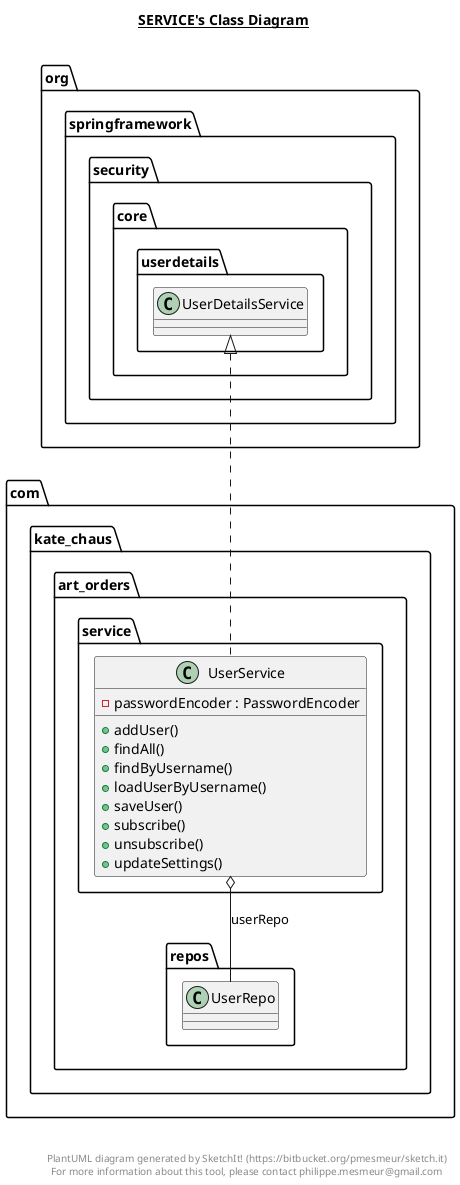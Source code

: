 @startuml

title __SERVICE's Class Diagram__\n

  namespace com.kate_chaus.art_orders {
    namespace service {
      class com.kate_chaus.art_orders.service.UserService {
          - passwordEncoder : PasswordEncoder
          + addUser()
          + findAll()
          + findByUsername()
          + loadUserByUsername()
          + saveUser()
          + subscribe()
          + unsubscribe()
          + updateSettings()
      }
    }
  }
  

  com.kate_chaus.art_orders.service.UserService .up.|> org.springframework.security.core.userdetails.UserDetailsService
  com.kate_chaus.art_orders.service.UserService o-- com.kate_chaus.art_orders.repos.UserRepo : userRepo


right footer


PlantUML diagram generated by SketchIt! (https://bitbucket.org/pmesmeur/sketch.it)
For more information about this tool, please contact philippe.mesmeur@gmail.com
endfooter

@enduml
